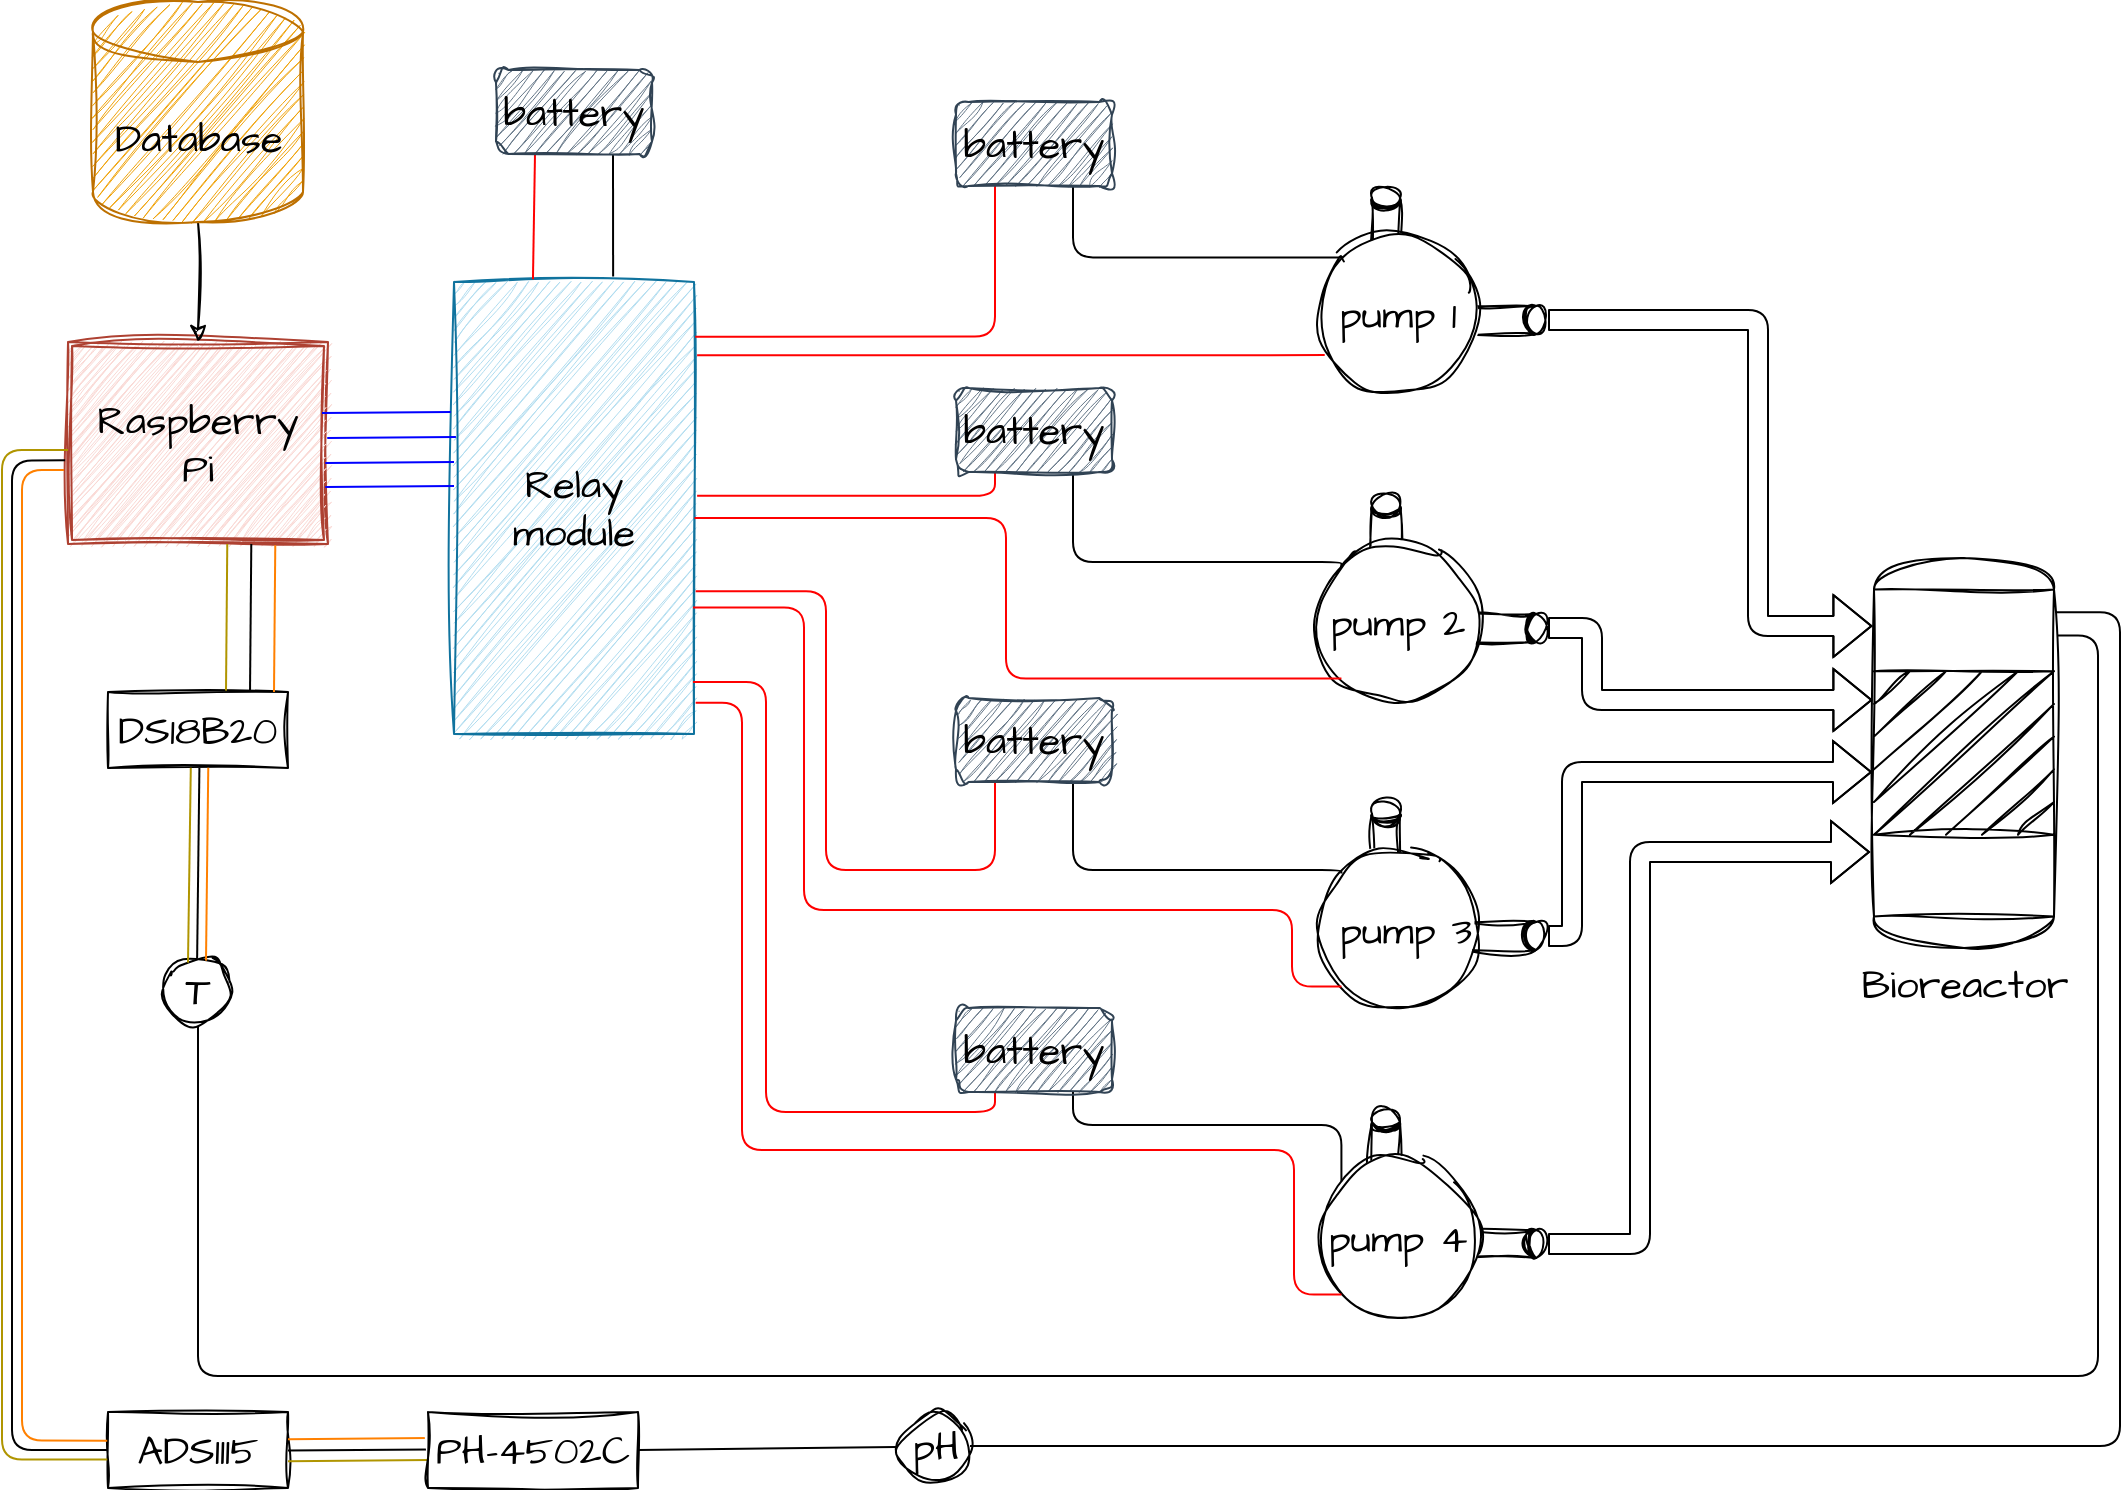 <mxfile>
    <diagram id="8Ivfi7Xrlxy1uvxkMWFY" name="Page-1">
        <mxGraphModel dx="1541" dy="1060" grid="0" gridSize="10" guides="1" tooltips="1" connect="1" arrows="1" fold="1" page="1" pageScale="1" pageWidth="1100" pageHeight="850" background="#ffffff" math="0" shadow="0">
            <root>
                <mxCell id="0"/>
                <mxCell id="1" parent="0"/>
                <mxCell id="34" value="" style="group" parent="1" vertex="1" connectable="0">
                    <mxGeometry x="675" y="142" width="115" height="566" as="geometry"/>
                </mxCell>
                <mxCell id="19" value="" style="group" parent="34" vertex="1" connectable="0">
                    <mxGeometry width="115" height="104" as="geometry"/>
                </mxCell>
                <mxCell id="17" value="" style="shape=datastore;whiteSpace=wrap;html=1;sketch=1;hachureGap=4;jiggle=2;curveFitting=1;strokeColor=#000000;fontFamily=Architects Daughter;fontSource=https%3A%2F%2Ffonts.googleapis.com%2Fcss%3Ffamily%3DArchitects%2BDaughter;fontSize=20;fontColor=#000000;fillColor=#FFFFFF;gradientColor=none;rotation=90;" parent="19" vertex="1">
                    <mxGeometry x="84" y="43" width="14" height="48" as="geometry"/>
                </mxCell>
                <mxCell id="18" value="" style="shape=datastore;whiteSpace=wrap;html=1;sketch=1;hachureGap=4;jiggle=2;curveFitting=1;strokeColor=#000000;fontFamily=Architects Daughter;fontSource=https%3A%2F%2Ffonts.googleapis.com%2Fcss%3Ffamily%3DArchitects%2BDaughter;fontSize=20;fontColor=#000000;fillColor=#FFFFFF;gradientColor=none;rotation=0;" parent="19" vertex="1">
                    <mxGeometry x="27" width="14" height="48" as="geometry"/>
                </mxCell>
                <mxCell id="15" value="pump 1" style="ellipse;whiteSpace=wrap;html=1;aspect=fixed;sketch=1;hachureGap=4;jiggle=2;curveFitting=1;strokeColor=#000000;fontFamily=Architects Daughter;fontSource=https%3A%2F%2Ffonts.googleapis.com%2Fcss%3Ffamily%3DArchitects%2BDaughter;fontSize=20;fontColor=#000000;fillColor=#FFFFFF;gradientColor=none;" parent="19" vertex="1">
                    <mxGeometry y="24" width="80" height="80" as="geometry"/>
                </mxCell>
                <mxCell id="20" value="" style="group" parent="34" vertex="1" connectable="0">
                    <mxGeometry y="462" width="115" height="104" as="geometry"/>
                </mxCell>
                <mxCell id="22" value="" style="shape=datastore;whiteSpace=wrap;html=1;sketch=1;hachureGap=4;jiggle=2;curveFitting=1;strokeColor=#000000;fontFamily=Architects Daughter;fontSource=https%3A%2F%2Ffonts.googleapis.com%2Fcss%3Ffamily%3DArchitects%2BDaughter;fontSize=20;fontColor=#000000;fillColor=#FFFFFF;gradientColor=none;rotation=90;" parent="20" vertex="1">
                    <mxGeometry x="84" y="43" width="14" height="48" as="geometry"/>
                </mxCell>
                <mxCell id="23" value="" style="shape=datastore;whiteSpace=wrap;html=1;sketch=1;hachureGap=4;jiggle=2;curveFitting=1;strokeColor=#000000;fontFamily=Architects Daughter;fontSource=https%3A%2F%2Ffonts.googleapis.com%2Fcss%3Ffamily%3DArchitects%2BDaughter;fontSize=20;fontColor=#000000;fillColor=#FFFFFF;gradientColor=none;rotation=0;" parent="20" vertex="1">
                    <mxGeometry x="27" width="14" height="48" as="geometry"/>
                </mxCell>
                <mxCell id="21" value="pump 4" style="ellipse;whiteSpace=wrap;html=1;aspect=fixed;sketch=1;hachureGap=4;jiggle=2;curveFitting=1;strokeColor=#000000;fontFamily=Architects Daughter;fontSource=https%3A%2F%2Ffonts.googleapis.com%2Fcss%3Ffamily%3DArchitects%2BDaughter;fontSize=20;fontColor=#000000;fillColor=#FFFFFF;gradientColor=none;" parent="20" vertex="1">
                    <mxGeometry y="24" width="80" height="80" as="geometry"/>
                </mxCell>
                <mxCell id="25" value="" style="group" parent="34" vertex="1" connectable="0">
                    <mxGeometry y="308" width="115" height="104" as="geometry"/>
                </mxCell>
                <mxCell id="33" style="edgeStyle=none;sketch=1;hachureGap=4;jiggle=2;curveFitting=1;html=1;exitX=0.5;exitY=1;exitDx=0;exitDy=0;strokeColor=#000000;fontFamily=Architects Daughter;fontSource=https%3A%2F%2Ffonts.googleapis.com%2Fcss%3Ffamily%3DArchitects%2BDaughter;fontSize=16;fontColor=#000000;" parent="25" source="27" target="26" edge="1">
                    <mxGeometry relative="1" as="geometry"/>
                </mxCell>
                <mxCell id="27" value="" style="shape=datastore;whiteSpace=wrap;html=1;sketch=1;hachureGap=4;jiggle=2;curveFitting=1;strokeColor=#000000;fontFamily=Architects Daughter;fontSource=https%3A%2F%2Ffonts.googleapis.com%2Fcss%3Ffamily%3DArchitects%2BDaughter;fontSize=20;fontColor=#000000;fillColor=#FFFFFF;gradientColor=none;rotation=90;" parent="25" vertex="1">
                    <mxGeometry x="84" y="43" width="14" height="48" as="geometry"/>
                </mxCell>
                <mxCell id="28" value="" style="shape=datastore;whiteSpace=wrap;html=1;sketch=1;hachureGap=4;jiggle=2;curveFitting=1;strokeColor=#000000;fontFamily=Architects Daughter;fontSource=https%3A%2F%2Ffonts.googleapis.com%2Fcss%3Ffamily%3DArchitects%2BDaughter;fontSize=20;fontColor=#000000;fillColor=#FFFFFF;gradientColor=none;rotation=0;" parent="25" vertex="1">
                    <mxGeometry x="27" width="14" height="48" as="geometry"/>
                </mxCell>
                <mxCell id="26" value="&amp;nbsp;pump 3" style="ellipse;whiteSpace=wrap;html=1;aspect=fixed;sketch=1;hachureGap=4;jiggle=2;curveFitting=1;strokeColor=#000000;fontFamily=Architects Daughter;fontSource=https%3A%2F%2Ffonts.googleapis.com%2Fcss%3Ffamily%3DArchitects%2BDaughter;fontSize=20;fontColor=#000000;fillColor=#FFFFFF;gradientColor=none;" parent="25" vertex="1">
                    <mxGeometry y="24" width="80" height="80" as="geometry"/>
                </mxCell>
                <mxCell id="29" value="" style="group;" parent="34" vertex="1" connectable="0">
                    <mxGeometry y="154" width="115" height="104" as="geometry"/>
                </mxCell>
                <mxCell id="31" value="" style="shape=datastore;whiteSpace=wrap;html=1;sketch=1;hachureGap=4;jiggle=2;curveFitting=1;strokeColor=#000000;fontFamily=Architects Daughter;fontSource=https%3A%2F%2Ffonts.googleapis.com%2Fcss%3Ffamily%3DArchitects%2BDaughter;fontSize=20;fontColor=#000000;fillColor=#FFFFFF;gradientColor=none;rotation=90;" parent="29" vertex="1">
                    <mxGeometry x="84" y="43" width="14" height="48" as="geometry"/>
                </mxCell>
                <mxCell id="32" value="" style="shape=datastore;whiteSpace=wrap;html=1;sketch=1;hachureGap=4;jiggle=2;curveFitting=1;strokeColor=#000000;fontFamily=Architects Daughter;fontSource=https%3A%2F%2Ffonts.googleapis.com%2Fcss%3Ffamily%3DArchitects%2BDaughter;fontSize=20;fontColor=#000000;fillColor=#FFFFFF;gradientColor=none;rotation=0;" parent="29" vertex="1">
                    <mxGeometry x="27" width="14" height="48" as="geometry"/>
                </mxCell>
                <mxCell id="30" value="pump 2" style="ellipse;whiteSpace=wrap;html=1;aspect=fixed;sketch=1;hachureGap=4;jiggle=2;curveFitting=1;strokeColor=#000000;fontFamily=Architects Daughter;fontSource=https%3A%2F%2Ffonts.googleapis.com%2Fcss%3Ffamily%3DArchitects%2BDaughter;fontSize=20;fontColor=#000000;fillColor=#FFFFFF;gradientColor=none;" parent="29" vertex="1">
                    <mxGeometry y="24" width="80" height="80" as="geometry"/>
                </mxCell>
                <mxCell id="2" value="&lt;font color=&quot;#000000&quot;&gt;Raspberry Pi&lt;/font&gt;" style="shape=ext;double=1;rounded=0;whiteSpace=wrap;html=1;hachureGap=4;fontFamily=Architects Daughter;fontSource=https%3A%2F%2Ffonts.googleapis.com%2Fcss%3Ffamily%3DArchitects%2BDaughter;fontSize=20;fillColor=#fad9d5;strokeColor=#ae4132;sketch=1;curveFitting=1;jiggle=2;" parent="1" vertex="1">
                    <mxGeometry x="50" y="220" width="130" height="101" as="geometry"/>
                </mxCell>
                <mxCell id="3" value="Bioreactor" style="shape=mxgraph.pid.vessels.reactor;html=1;pointerEvents=1;align=center;verticalLabelPosition=bottom;verticalAlign=top;dashed=0;hachureGap=4;strokeColor=#000000;fontFamily=Architects Daughter;fontSource=https%3A%2F%2Ffonts.googleapis.com%2Fcss%3Ffamily%3DArchitects%2BDaughter;fontSize=20;fontColor=#000000;fillColor=#FFFFFF;rounded=0;sketch=1;curveFitting=1;jiggle=2;gradientColor=none;" parent="1" vertex="1">
                    <mxGeometry x="953" y="328" width="90" height="195" as="geometry"/>
                </mxCell>
                <mxCell id="6" style="edgeStyle=none;hachureGap=4;html=1;exitX=0.5;exitY=1;exitDx=0;exitDy=0;exitPerimeter=0;entryX=0.5;entryY=0;entryDx=0;entryDy=0;fontFamily=Architects Daughter;fontSource=https%3A%2F%2Ffonts.googleapis.com%2Fcss%3Ffamily%3DArchitects%2BDaughter;fontSize=16;fontColor=#000000;strokeColor=#000000;rounded=0;sketch=1;curveFitting=1;jiggle=2;" parent="1" source="5" target="2" edge="1">
                    <mxGeometry relative="1" as="geometry"/>
                </mxCell>
                <mxCell id="5" value="Database" style="shape=cylinder3;whiteSpace=wrap;html=1;boundedLbl=1;backgroundOutline=1;size=15;hachureGap=4;fontFamily=Architects Daughter;fontSource=https%3A%2F%2Ffonts.googleapis.com%2Fcss%3Ffamily%3DArchitects%2BDaughter;fontSize=20;rounded=0;sketch=1;curveFitting=1;jiggle=2;fillColor=#f0a30a;fontColor=#000000;strokeColor=#BD7000;" parent="1" vertex="1">
                    <mxGeometry x="62.5" y="50" width="105" height="110" as="geometry"/>
                </mxCell>
                <mxCell id="7" value="&lt;font color=&quot;#000000&quot;&gt;Relay module&lt;/font&gt;" style="rounded=0;whiteSpace=wrap;html=1;sketch=1;hachureGap=4;jiggle=2;curveFitting=1;fontFamily=Architects Daughter;fontSource=https%3A%2F%2Ffonts.googleapis.com%2Fcss%3Ffamily%3DArchitects%2BDaughter;fontSize=20;fillColor=#b1ddf0;strokeColor=#10739e;" parent="1" vertex="1">
                    <mxGeometry x="243" y="190" width="120" height="226" as="geometry"/>
                </mxCell>
                <mxCell id="40" style="edgeStyle=orthogonalEdgeStyle;hachureGap=4;html=1;exitX=0.75;exitY=1;exitDx=0;exitDy=0;entryX=0;entryY=0;entryDx=0;entryDy=0;strokeColor=#000000;fontFamily=Architects Daughter;fontSource=https%3A%2F%2Ffonts.googleapis.com%2Fcss%3Ffamily%3DArchitects%2BDaughter;fontSize=16;fontColor=#000000;endArrow=none;endFill=0;" parent="1" source="37" target="15" edge="1">
                    <mxGeometry relative="1" as="geometry">
                        <Array as="points">
                            <mxPoint x="553" y="178"/>
                        </Array>
                    </mxGeometry>
                </mxCell>
                <mxCell id="43" style="edgeStyle=orthogonalEdgeStyle;sketch=0;hachureGap=4;jiggle=2;curveFitting=1;html=1;exitX=0.25;exitY=1;exitDx=0;exitDy=0;entryX=1.005;entryY=0.121;entryDx=0;entryDy=0;entryPerimeter=0;strokeColor=#FF0000;fontFamily=Architects Daughter;fontSource=https%3A%2F%2Ffonts.googleapis.com%2Fcss%3Ffamily%3DArchitects%2BDaughter;fontSize=16;fontColor=#000000;endArrow=none;endFill=0;" parent="1" source="37" target="7" edge="1">
                    <mxGeometry relative="1" as="geometry"/>
                </mxCell>
                <mxCell id="37" value="battery" style="rounded=1;whiteSpace=wrap;html=1;sketch=1;hachureGap=4;jiggle=2;curveFitting=1;strokeColor=#314354;fontFamily=Architects Daughter;fontSource=https%3A%2F%2Ffonts.googleapis.com%2Fcss%3Ffamily%3DArchitects%2BDaughter;fontSize=20;fontColor=#000000;fillColor=#647687;" parent="1" vertex="1">
                    <mxGeometry x="494" y="100" width="78" height="42" as="geometry"/>
                </mxCell>
                <mxCell id="44" style="sketch=0;hachureGap=4;jiggle=2;curveFitting=1;html=1;exitX=0.042;exitY=0.757;exitDx=0;exitDy=0;entryX=1.013;entryY=0.162;entryDx=0;entryDy=0;entryPerimeter=0;strokeColor=#FF0000;fontFamily=Architects Daughter;fontSource=https%3A%2F%2Ffonts.googleapis.com%2Fcss%3Ffamily%3DArchitects%2BDaughter;fontSize=16;fontColor=#000000;endArrow=none;endFill=0;exitPerimeter=0;" parent="1" source="15" target="7" edge="1">
                    <mxGeometry relative="1" as="geometry"/>
                </mxCell>
                <mxCell id="46" style="edgeStyle=orthogonalEdgeStyle;sketch=0;hachureGap=4;jiggle=2;curveFitting=1;html=1;exitX=0.25;exitY=1;exitDx=0;exitDy=0;entryX=1.013;entryY=0.473;entryDx=0;entryDy=0;entryPerimeter=0;strokeColor=#FF0000;fontFamily=Architects Daughter;fontSource=https%3A%2F%2Ffonts.googleapis.com%2Fcss%3Ffamily%3DArchitects%2BDaughter;fontSize=16;fontColor=#FF0000;endArrow=none;endFill=0;" parent="1" source="45" target="7" edge="1">
                    <mxGeometry relative="1" as="geometry"/>
                </mxCell>
                <mxCell id="47" style="edgeStyle=orthogonalEdgeStyle;sketch=0;hachureGap=4;jiggle=2;curveFitting=1;html=1;exitX=0.75;exitY=1;exitDx=0;exitDy=0;entryX=0;entryY=0;entryDx=0;entryDy=0;strokeColor=#000000;fontFamily=Architects Daughter;fontSource=https%3A%2F%2Ffonts.googleapis.com%2Fcss%3Ffamily%3DArchitects%2BDaughter;fontSize=16;fontColor=#000000;endArrow=none;endFill=0;" parent="1" source="45" target="30" edge="1">
                    <mxGeometry relative="1" as="geometry">
                        <Array as="points">
                            <mxPoint x="553" y="330"/>
                            <mxPoint x="687" y="330"/>
                        </Array>
                    </mxGeometry>
                </mxCell>
                <mxCell id="45" value="battery" style="rounded=1;whiteSpace=wrap;html=1;sketch=1;hachureGap=4;jiggle=2;curveFitting=1;fontFamily=Architects Daughter;fontSource=https%3A%2F%2Ffonts.googleapis.com%2Fcss%3Ffamily%3DArchitects%2BDaughter;fontSize=20;fillColor=#647687;fontColor=#000000;strokeColor=#314354;" parent="1" vertex="1">
                    <mxGeometry x="494" y="243" width="78" height="42" as="geometry"/>
                </mxCell>
                <mxCell id="48" style="edgeStyle=orthogonalEdgeStyle;sketch=0;hachureGap=4;jiggle=2;curveFitting=1;html=1;exitX=0;exitY=1;exitDx=0;exitDy=0;entryX=1.002;entryY=0.522;entryDx=0;entryDy=0;entryPerimeter=0;strokeColor=#FF0000;fontFamily=Architects Daughter;fontSource=https%3A%2F%2Ffonts.googleapis.com%2Fcss%3Ffamily%3DArchitects%2BDaughter;fontSize=16;fontColor=#000000;endArrow=none;endFill=0;" parent="1" source="30" target="7" edge="1">
                    <mxGeometry relative="1" as="geometry"/>
                </mxCell>
                <mxCell id="50" style="edgeStyle=orthogonalEdgeStyle;sketch=0;hachureGap=4;jiggle=2;curveFitting=1;html=1;exitX=0.25;exitY=1;exitDx=0;exitDy=0;entryX=1.007;entryY=0.684;entryDx=0;entryDy=0;entryPerimeter=0;strokeColor=#FF0000;fontFamily=Architects Daughter;fontSource=https%3A%2F%2Ffonts.googleapis.com%2Fcss%3Ffamily%3DArchitects%2BDaughter;fontSize=16;fontColor=#000000;endArrow=none;endFill=0;" parent="1" source="49" target="7" edge="1">
                    <mxGeometry relative="1" as="geometry">
                        <Array as="points">
                            <mxPoint x="513" y="484"/>
                            <mxPoint x="429" y="484"/>
                            <mxPoint x="429" y="345"/>
                        </Array>
                    </mxGeometry>
                </mxCell>
                <mxCell id="51" style="edgeStyle=orthogonalEdgeStyle;sketch=0;hachureGap=4;jiggle=2;curveFitting=1;html=1;exitX=0.75;exitY=1;exitDx=0;exitDy=0;entryX=0;entryY=0;entryDx=0;entryDy=0;strokeColor=#000000;fontFamily=Architects Daughter;fontSource=https%3A%2F%2Ffonts.googleapis.com%2Fcss%3Ffamily%3DArchitects%2BDaughter;fontSize=16;fontColor=#000000;endArrow=none;endFill=0;" parent="1" source="49" target="26" edge="1">
                    <mxGeometry relative="1" as="geometry">
                        <Array as="points">
                            <mxPoint x="553" y="484"/>
                            <mxPoint x="687" y="484"/>
                        </Array>
                    </mxGeometry>
                </mxCell>
                <mxCell id="49" value="battery" style="rounded=1;whiteSpace=wrap;html=1;sketch=1;hachureGap=4;jiggle=2;curveFitting=1;strokeColor=#314354;fontFamily=Architects Daughter;fontSource=https%3A%2F%2Ffonts.googleapis.com%2Fcss%3Ffamily%3DArchitects%2BDaughter;fontSize=20;fontColor=#000000;fillColor=#647687;" parent="1" vertex="1">
                    <mxGeometry x="494" y="398" width="78" height="42" as="geometry"/>
                </mxCell>
                <mxCell id="52" style="edgeStyle=orthogonalEdgeStyle;sketch=0;hachureGap=4;jiggle=2;curveFitting=1;html=1;exitX=0;exitY=1;exitDx=0;exitDy=0;entryX=0.996;entryY=0.72;entryDx=0;entryDy=0;entryPerimeter=0;strokeColor=#FF0000;fontFamily=Architects Daughter;fontSource=https%3A%2F%2Ffonts.googleapis.com%2Fcss%3Ffamily%3DArchitects%2BDaughter;fontSize=16;fontColor=#000000;endArrow=none;endFill=0;" parent="1" source="26" target="7" edge="1">
                    <mxGeometry relative="1" as="geometry">
                        <Array as="points">
                            <mxPoint x="662" y="542"/>
                            <mxPoint x="662" y="504"/>
                            <mxPoint x="418" y="504"/>
                            <mxPoint x="418" y="353"/>
                        </Array>
                    </mxGeometry>
                </mxCell>
                <mxCell id="54" style="edgeStyle=orthogonalEdgeStyle;sketch=0;hachureGap=4;jiggle=2;curveFitting=1;html=1;exitX=0.75;exitY=1;exitDx=0;exitDy=0;entryX=0;entryY=0;entryDx=0;entryDy=0;strokeColor=#000000;fontFamily=Architects Daughter;fontSource=https%3A%2F%2Ffonts.googleapis.com%2Fcss%3Ffamily%3DArchitects%2BDaughter;fontSize=16;fontColor=#000000;endArrow=none;endFill=0;" parent="1" source="53" target="21" edge="1">
                    <mxGeometry relative="1" as="geometry"/>
                </mxCell>
                <mxCell id="56" style="edgeStyle=orthogonalEdgeStyle;sketch=0;hachureGap=4;jiggle=2;curveFitting=1;html=1;exitX=0.25;exitY=1;exitDx=0;exitDy=0;entryX=0.996;entryY=0.885;entryDx=0;entryDy=0;entryPerimeter=0;strokeColor=#FF0000;fontFamily=Architects Daughter;fontSource=https%3A%2F%2Ffonts.googleapis.com%2Fcss%3Ffamily%3DArchitects%2BDaughter;fontSize=16;fontColor=#000000;endArrow=none;endFill=0;" parent="1" source="53" target="7" edge="1">
                    <mxGeometry relative="1" as="geometry">
                        <Array as="points">
                            <mxPoint x="513" y="605"/>
                            <mxPoint x="399" y="605"/>
                            <mxPoint x="399" y="390"/>
                        </Array>
                    </mxGeometry>
                </mxCell>
                <mxCell id="53" value="battery" style="rounded=1;whiteSpace=wrap;html=1;sketch=1;hachureGap=4;jiggle=2;curveFitting=1;strokeColor=#314354;fontFamily=Architects Daughter;fontSource=https%3A%2F%2Ffonts.googleapis.com%2Fcss%3Ffamily%3DArchitects%2BDaughter;fontSize=20;fontColor=#000000;fillColor=#647687;" parent="1" vertex="1">
                    <mxGeometry x="494" y="553" width="78" height="42" as="geometry"/>
                </mxCell>
                <mxCell id="55" style="edgeStyle=orthogonalEdgeStyle;sketch=0;hachureGap=4;jiggle=2;curveFitting=1;html=1;exitX=0;exitY=1;exitDx=0;exitDy=0;entryX=1.007;entryY=0.931;entryDx=0;entryDy=0;entryPerimeter=0;strokeColor=#FF0000;fontFamily=Architects Daughter;fontSource=https%3A%2F%2Ffonts.googleapis.com%2Fcss%3Ffamily%3DArchitects%2BDaughter;fontSize=16;fontColor=#000000;endArrow=none;endFill=0;" parent="1" source="21" target="7" edge="1">
                    <mxGeometry relative="1" as="geometry">
                        <Array as="points">
                            <mxPoint x="663" y="696"/>
                            <mxPoint x="663" y="624"/>
                            <mxPoint x="387" y="624"/>
                            <mxPoint x="387" y="400"/>
                        </Array>
                    </mxGeometry>
                </mxCell>
                <mxCell id="58" style="sketch=0;hachureGap=4;jiggle=2;curveFitting=1;html=1;exitX=0.25;exitY=1;exitDx=0;exitDy=0;entryX=0.329;entryY=-0.006;entryDx=0;entryDy=0;entryPerimeter=0;strokeColor=#FF0000;fontFamily=Architects Daughter;fontSource=https%3A%2F%2Ffonts.googleapis.com%2Fcss%3Ffamily%3DArchitects%2BDaughter;fontSize=16;fontColor=#000000;endArrow=none;endFill=0;" parent="1" source="57" target="7" edge="1">
                    <mxGeometry relative="1" as="geometry"/>
                </mxCell>
                <mxCell id="59" style="edgeStyle=none;sketch=0;hachureGap=4;jiggle=2;curveFitting=1;html=1;exitX=0.75;exitY=1;exitDx=0;exitDy=0;entryX=0.663;entryY=-0.012;entryDx=0;entryDy=0;entryPerimeter=0;strokeColor=#000000;fontFamily=Architects Daughter;fontSource=https%3A%2F%2Ffonts.googleapis.com%2Fcss%3Ffamily%3DArchitects%2BDaughter;fontSize=16;fontColor=#000000;endArrow=none;endFill=0;" parent="1" source="57" target="7" edge="1">
                    <mxGeometry relative="1" as="geometry"/>
                </mxCell>
                <mxCell id="57" value="battery" style="rounded=1;whiteSpace=wrap;html=1;sketch=1;hachureGap=4;jiggle=2;curveFitting=1;fontFamily=Architects Daughter;fontSource=https%3A%2F%2Ffonts.googleapis.com%2Fcss%3Ffamily%3DArchitects%2BDaughter;fontSize=20;fillColor=#647687;strokeColor=#314354;fontColor=#000000;" parent="1" vertex="1">
                    <mxGeometry x="264" y="84" width="78" height="42" as="geometry"/>
                </mxCell>
                <mxCell id="71" value="" style="endArrow=none;html=1;sketch=0;hachureGap=4;jiggle=2;curveFitting=1;strokeColor=#0000FF;fontFamily=Architects Daughter;fontSource=https%3A%2F%2Ffonts.googleapis.com%2Fcss%3Ffamily%3DArchitects%2BDaughter;fontSize=16;fontColor=#000000;exitX=0.997;exitY=0.475;exitDx=0;exitDy=0;exitPerimeter=0;entryX=0.008;entryY=0.343;entryDx=0;entryDy=0;entryPerimeter=0;" parent="1" source="2" target="7" edge="1">
                    <mxGeometry width="50" height="50" relative="1" as="geometry">
                        <mxPoint x="157" y="397" as="sourcePoint"/>
                        <mxPoint x="231" y="267" as="targetPoint"/>
                    </mxGeometry>
                </mxCell>
                <mxCell id="74" value="" style="endArrow=none;html=1;sketch=0;hachureGap=4;jiggle=2;curveFitting=1;strokeColor=#0000FF;fontFamily=Architects Daughter;fontSource=https%3A%2F%2Ffonts.googleapis.com%2Fcss%3Ffamily%3DArchitects%2BDaughter;fontSize=16;fontColor=#000000;exitX=0.997;exitY=0.475;exitDx=0;exitDy=0;exitPerimeter=0;entryX=0.008;entryY=0.343;entryDx=0;entryDy=0;entryPerimeter=0;" parent="1" edge="1">
                    <mxGeometry width="50" height="50" relative="1" as="geometry">
                        <mxPoint x="178.65" y="280.455" as="sourcePoint"/>
                        <mxPoint x="243.0" y="279.998" as="targetPoint"/>
                    </mxGeometry>
                </mxCell>
                <mxCell id="75" value="" style="endArrow=none;html=1;sketch=0;hachureGap=4;jiggle=2;curveFitting=1;strokeColor=#0000FF;fontFamily=Architects Daughter;fontSource=https%3A%2F%2Ffonts.googleapis.com%2Fcss%3Ffamily%3DArchitects%2BDaughter;fontSize=16;fontColor=#000000;exitX=0.997;exitY=0.475;exitDx=0;exitDy=0;exitPerimeter=0;entryX=0.008;entryY=0.343;entryDx=0;entryDy=0;entryPerimeter=0;" parent="1" edge="1">
                    <mxGeometry width="50" height="50" relative="1" as="geometry">
                        <mxPoint x="177.0" y="255.455" as="sourcePoint"/>
                        <mxPoint x="241.35" y="254.998" as="targetPoint"/>
                    </mxGeometry>
                </mxCell>
                <mxCell id="76" value="" style="endArrow=none;html=1;sketch=0;hachureGap=4;jiggle=2;curveFitting=1;strokeColor=#0000FF;fontFamily=Architects Daughter;fontSource=https%3A%2F%2Ffonts.googleapis.com%2Fcss%3Ffamily%3DArchitects%2BDaughter;fontSize=16;fontColor=#000000;exitX=0.997;exitY=0.475;exitDx=0;exitDy=0;exitPerimeter=0;entryX=0.008;entryY=0.343;entryDx=0;entryDy=0;entryPerimeter=0;" parent="1" edge="1">
                    <mxGeometry width="50" height="50" relative="1" as="geometry">
                        <mxPoint x="178.65" y="292.455" as="sourcePoint"/>
                        <mxPoint x="243.0" y="291.998" as="targetPoint"/>
                    </mxGeometry>
                </mxCell>
                <mxCell id="78" value="DS18B20" style="rounded=0;whiteSpace=wrap;html=1;hachureGap=4;strokeColor=#000000;strokeWidth=1;fontFamily=Architects Daughter;fontSource=https%3A%2F%2Ffonts.googleapis.com%2Fcss%3Ffamily%3DArchitects%2BDaughter;fontSize=20;fontColor=#000000;fillColor=#FFFFFF;gradientColor=none;sketch=1;curveFitting=1;jiggle=2;" parent="1" vertex="1">
                    <mxGeometry x="70" y="395" width="90" height="38" as="geometry"/>
                </mxCell>
                <mxCell id="79" value="" style="endArrow=none;html=1;sketch=0;hachureGap=4;jiggle=2;curveFitting=1;strokeColor=#000000;fontFamily=Architects Daughter;fontSource=https%3A%2F%2Ffonts.googleapis.com%2Fcss%3Ffamily%3DArchitects%2BDaughter;fontSize=16;fontColor=#000000;entryX=0.705;entryY=1;entryDx=0;entryDy=0;entryPerimeter=0;exitX=0.789;exitY=-0.018;exitDx=0;exitDy=0;exitPerimeter=0;" parent="1" source="78" target="2" edge="1">
                    <mxGeometry width="50" height="50" relative="1" as="geometry">
                        <mxPoint x="129" y="395" as="sourcePoint"/>
                        <mxPoint x="179" y="345" as="targetPoint"/>
                    </mxGeometry>
                </mxCell>
                <mxCell id="80" value="" style="endArrow=none;html=1;sketch=0;hachureGap=4;jiggle=2;curveFitting=1;strokeColor=#B09500;fontFamily=Architects Daughter;fontSource=https%3A%2F%2Ffonts.googleapis.com%2Fcss%3Ffamily%3DArchitects%2BDaughter;fontSize=16;fontColor=#000000;entryX=0.705;entryY=1;entryDx=0;entryDy=0;entryPerimeter=0;exitX=0.789;exitY=-0.018;exitDx=0;exitDy=0;exitPerimeter=0;fillColor=#e3c800;" parent="1" edge="1">
                    <mxGeometry width="50" height="50" relative="1" as="geometry">
                        <mxPoint x="129" y="394.316" as="sourcePoint"/>
                        <mxPoint x="129.64" y="321" as="targetPoint"/>
                    </mxGeometry>
                </mxCell>
                <mxCell id="81" value="" style="endArrow=none;html=1;sketch=0;hachureGap=4;jiggle=2;curveFitting=1;strokeColor=#FF8000;fontFamily=Architects Daughter;fontSource=https%3A%2F%2Ffonts.googleapis.com%2Fcss%3Ffamily%3DArchitects%2BDaughter;fontSize=16;fontColor=#000000;entryX=0.705;entryY=1;entryDx=0;entryDy=0;entryPerimeter=0;exitX=0.789;exitY=-0.018;exitDx=0;exitDy=0;exitPerimeter=0;" parent="1" edge="1">
                    <mxGeometry width="50" height="50" relative="1" as="geometry">
                        <mxPoint x="153" y="394.996" as="sourcePoint"/>
                        <mxPoint x="153.64" y="321.68" as="targetPoint"/>
                    </mxGeometry>
                </mxCell>
                <mxCell id="99" style="edgeStyle=orthogonalEdgeStyle;sketch=0;hachureGap=4;jiggle=2;curveFitting=1;html=1;exitX=0.5;exitY=1;exitDx=0;exitDy=0;strokeColor=#000000;fontFamily=Architects Daughter;fontSource=https%3A%2F%2Ffonts.googleapis.com%2Fcss%3Ffamily%3DArchitects%2BDaughter;fontSize=16;fontColor=#000000;endArrow=none;endFill=0;entryX=1.02;entryY=0.199;entryDx=0;entryDy=0;entryPerimeter=0;" parent="1" source="85" edge="1" target="3">
                    <mxGeometry relative="1" as="geometry">
                        <mxPoint x="952" y="486" as="targetPoint"/>
                        <Array as="points">
                            <mxPoint x="115" y="737"/>
                            <mxPoint x="1065" y="737"/>
                            <mxPoint x="1065" y="367"/>
                        </Array>
                    </mxGeometry>
                </mxCell>
                <mxCell id="85" value="T" style="ellipse;whiteSpace=wrap;html=1;aspect=fixed;sketch=1;hachureGap=4;jiggle=2;curveFitting=1;strokeColor=#000000;strokeWidth=1;fontFamily=Architects Daughter;fontSource=https%3A%2F%2Ffonts.googleapis.com%2Fcss%3Ffamily%3DArchitects%2BDaughter;fontSize=20;fontColor=#000000;fillColor=#FFFFFF;gradientColor=none;" parent="1" vertex="1">
                    <mxGeometry x="98" y="527" width="34" height="34" as="geometry"/>
                </mxCell>
                <mxCell id="86" value="" style="endArrow=none;html=1;sketch=0;hachureGap=4;jiggle=2;curveFitting=1;strokeColor=#B09500;fontFamily=Architects Daughter;fontSource=https%3A%2F%2Ffonts.googleapis.com%2Fcss%3Ffamily%3DArchitects%2BDaughter;fontSize=16;fontColor=#000000;entryX=0.46;entryY=0.996;entryDx=0;entryDy=0;entryPerimeter=0;exitX=0.789;exitY=-0.018;exitDx=0;exitDy=0;exitPerimeter=0;fillColor=#e3c800;" parent="1" target="78" edge="1">
                    <mxGeometry width="50" height="50" relative="1" as="geometry">
                        <mxPoint x="110" y="530.316" as="sourcePoint"/>
                        <mxPoint x="110.64" y="457" as="targetPoint"/>
                    </mxGeometry>
                </mxCell>
                <mxCell id="88" value="" style="endArrow=none;html=1;sketch=0;hachureGap=4;jiggle=2;curveFitting=1;strokeColor=#FF8000;fontFamily=Architects Daughter;fontSource=https%3A%2F%2Ffonts.googleapis.com%2Fcss%3Ffamily%3DArchitects%2BDaughter;fontSize=16;fontColor=#000000;entryX=0.557;entryY=0.998;entryDx=0;entryDy=0;entryPerimeter=0;exitX=0.789;exitY=-0.018;exitDx=0;exitDy=0;exitPerimeter=0;" parent="1" target="78" edge="1">
                    <mxGeometry width="50" height="50" relative="1" as="geometry">
                        <mxPoint x="119" y="529.316" as="sourcePoint"/>
                        <mxPoint x="119.64" y="456" as="targetPoint"/>
                    </mxGeometry>
                </mxCell>
                <mxCell id="89" value="" style="endArrow=none;html=1;sketch=0;hachureGap=4;jiggle=2;curveFitting=1;strokeColor=#000000;fontFamily=Architects Daughter;fontSource=https%3A%2F%2Ffonts.googleapis.com%2Fcss%3Ffamily%3DArchitects%2BDaughter;fontSize=16;fontColor=#000000;entryX=0.46;entryY=0.996;entryDx=0;entryDy=0;entryPerimeter=0;exitX=0.487;exitY=0.038;exitDx=0;exitDy=0;exitPerimeter=0;" parent="1" source="85" edge="1">
                    <mxGeometry width="50" height="50" relative="1" as="geometry">
                        <mxPoint x="114.3" y="530.466" as="sourcePoint"/>
                        <mxPoint x="115.7" y="432.998" as="targetPoint"/>
                    </mxGeometry>
                </mxCell>
                <mxCell id="92" value="ADS1115" style="rounded=0;whiteSpace=wrap;html=1;hachureGap=4;strokeColor=#000000;strokeWidth=1;fontFamily=Architects Daughter;fontSource=https%3A%2F%2Ffonts.googleapis.com%2Fcss%3Ffamily%3DArchitects%2BDaughter;fontSize=20;fontColor=#000000;fillColor=#FFFFFF;gradientColor=none;sketch=1;curveFitting=1;jiggle=2;" parent="1" vertex="1">
                    <mxGeometry x="70" y="755" width="90" height="38" as="geometry"/>
                </mxCell>
                <mxCell id="93" value="" style="endArrow=none;html=1;sketch=0;hachureGap=4;jiggle=2;curveFitting=1;strokeColor=#000000;fontFamily=Architects Daughter;fontSource=https%3A%2F%2Ffonts.googleapis.com%2Fcss%3Ffamily%3DArchitects%2BDaughter;fontSize=16;fontColor=#000000;edgeStyle=orthogonalEdgeStyle;exitX=0;exitY=0.5;exitDx=0;exitDy=0;entryX=-0.011;entryY=0.586;entryDx=0;entryDy=0;entryPerimeter=0;" parent="1" source="92" target="2" edge="1">
                    <mxGeometry width="50" height="50" relative="1" as="geometry">
                        <mxPoint x="105" y="710" as="sourcePoint"/>
                        <mxPoint x="49" y="270" as="targetPoint"/>
                        <Array as="points">
                            <mxPoint x="22" y="774"/>
                            <mxPoint x="22" y="279"/>
                        </Array>
                    </mxGeometry>
                </mxCell>
                <mxCell id="94" value="" style="endArrow=none;html=1;sketch=0;hachureGap=4;jiggle=2;curveFitting=1;strokeColor=#FF8000;fontFamily=Architects Daughter;fontSource=https%3A%2F%2Ffonts.googleapis.com%2Fcss%3Ffamily%3DArchitects%2BDaughter;fontSize=16;fontColor=#000000;edgeStyle=orthogonalEdgeStyle;exitX=-0.004;exitY=0.377;exitDx=0;exitDy=0;exitPerimeter=0;" parent="1" source="92" edge="1">
                    <mxGeometry width="50" height="50" relative="1" as="geometry">
                        <mxPoint x="74" y="777.0" as="sourcePoint"/>
                        <mxPoint x="48" y="284" as="targetPoint"/>
                        <Array as="points">
                            <mxPoint x="27" y="769"/>
                            <mxPoint x="27" y="284"/>
                            <mxPoint x="48" y="284"/>
                        </Array>
                    </mxGeometry>
                </mxCell>
                <mxCell id="95" value="" style="endArrow=none;html=1;sketch=0;hachureGap=4;jiggle=2;curveFitting=1;strokeColor=#B09500;fontFamily=Architects Daughter;fontSource=https%3A%2F%2Ffonts.googleapis.com%2Fcss%3Ffamily%3DArchitects%2BDaughter;fontSize=16;fontColor=#000000;edgeStyle=orthogonalEdgeStyle;exitX=-0.004;exitY=0.624;exitDx=0;exitDy=0;exitPerimeter=0;fillColor=#e3c800;" parent="1" source="92" target="2" edge="1">
                    <mxGeometry width="50" height="50" relative="1" as="geometry">
                        <mxPoint x="62.5" y="783" as="sourcePoint"/>
                        <mxPoint x="41.5" y="279" as="targetPoint"/>
                        <Array as="points">
                            <mxPoint x="17" y="779"/>
                            <mxPoint x="17" y="274"/>
                        </Array>
                    </mxGeometry>
                </mxCell>
                <mxCell id="98" style="edgeStyle=orthogonalEdgeStyle;sketch=0;hachureGap=4;jiggle=2;curveFitting=1;html=1;exitX=1;exitY=0.5;exitDx=0;exitDy=0;entryX=1.016;entryY=0.139;entryDx=0;entryDy=0;entryPerimeter=0;strokeColor=#000000;fontFamily=Architects Daughter;fontSource=https%3A%2F%2Ffonts.googleapis.com%2Fcss%3Ffamily%3DArchitects%2BDaughter;fontSize=16;fontColor=#000000;endArrow=none;endFill=0;" parent="1" source="97" target="3" edge="1">
                    <mxGeometry relative="1" as="geometry">
                        <Array as="points">
                            <mxPoint x="1076" y="772"/>
                            <mxPoint x="1076" y="355"/>
                        </Array>
                    </mxGeometry>
                </mxCell>
                <mxCell id="97" value="pH" style="ellipse;whiteSpace=wrap;html=1;aspect=fixed;sketch=1;hachureGap=4;jiggle=2;curveFitting=1;strokeColor=#000000;strokeWidth=1;fontFamily=Architects Daughter;fontSource=https%3A%2F%2Ffonts.googleapis.com%2Fcss%3Ffamily%3DArchitects%2BDaughter;fontSize=20;fontColor=#000000;fillColor=#FFFFFF;gradientColor=none;" parent="1" vertex="1">
                    <mxGeometry x="467" y="755" width="34" height="34" as="geometry"/>
                </mxCell>
                <mxCell id="101" style="edgeStyle=orthogonalEdgeStyle;sketch=0;hachureGap=4;jiggle=2;curveFitting=1;html=1;exitX=0.5;exitY=0;exitDx=0;exitDy=0;strokeColor=#000000;fontFamily=Architects Daughter;fontSource=https%3A%2F%2Ffonts.googleapis.com%2Fcss%3Ffamily%3DArchitects%2BDaughter;fontSize=16;fontColor=#000000;endArrow=classic;endFill=1;shape=flexArrow;" parent="1" source="27" edge="1">
                    <mxGeometry relative="1" as="geometry">
                        <Array as="points">
                            <mxPoint x="802" y="517"/>
                            <mxPoint x="802" y="435"/>
                        </Array>
                        <mxPoint x="952" y="435" as="targetPoint"/>
                    </mxGeometry>
                </mxCell>
                <mxCell id="106" value="" style="endArrow=none;html=1;hachureGap=4;strokeColor=#000000;fontFamily=Architects Daughter;fontSource=https%3A%2F%2Ffonts.googleapis.com%2Fcss%3Ffamily%3DArchitects%2BDaughter;fontSize=16;fontColor=#FF0000;exitX=0.999;exitY=0.711;exitDx=0;exitDy=0;exitPerimeter=0;entryX=0.009;entryY=0.777;entryDx=0;entryDy=0;entryPerimeter=0;fillColor=#e3c800;" edge="1" parent="1">
                    <mxGeometry width="50" height="50" relative="1" as="geometry">
                        <mxPoint x="160.0" y="774.298" as="sourcePoint"/>
                        <mxPoint x="230.396" y="773.698" as="targetPoint"/>
                    </mxGeometry>
                </mxCell>
                <mxCell id="107" value="" style="endArrow=none;html=1;hachureGap=4;strokeColor=#FF8000;fontFamily=Architects Daughter;fontSource=https%3A%2F%2Ffonts.googleapis.com%2Fcss%3Ffamily%3DArchitects%2BDaughter;fontSize=16;fontColor=#FF0000;exitX=0.999;exitY=0.711;exitDx=0;exitDy=0;exitPerimeter=0;entryX=0.009;entryY=0.777;entryDx=0;entryDy=0;entryPerimeter=0;fillColor=#e51400;" edge="1" parent="1">
                    <mxGeometry width="50" height="50" relative="1" as="geometry">
                        <mxPoint x="160" y="768.598" as="sourcePoint"/>
                        <mxPoint x="230.396" y="767.998" as="targetPoint"/>
                    </mxGeometry>
                </mxCell>
                <mxCell id="108" value="" style="endArrow=none;html=1;hachureGap=4;strokeColor=#B09500;fontFamily=Architects Daughter;fontSource=https%3A%2F%2Ffonts.googleapis.com%2Fcss%3Ffamily%3DArchitects%2BDaughter;fontSize=16;fontColor=#FF0000;exitX=0.999;exitY=0.711;exitDx=0;exitDy=0;exitPerimeter=0;entryX=0.009;entryY=0.777;entryDx=0;entryDy=0;entryPerimeter=0;fillColor=#e3c800;" edge="1" parent="1">
                    <mxGeometry width="50" height="50" relative="1" as="geometry">
                        <mxPoint x="160" y="779.598" as="sourcePoint"/>
                        <mxPoint x="230.396" y="778.998" as="targetPoint"/>
                    </mxGeometry>
                </mxCell>
                <mxCell id="109" value="PH-4502C" style="rounded=0;whiteSpace=wrap;html=1;hachureGap=4;strokeColor=#000000;strokeWidth=1;fontFamily=Architects Daughter;fontSource=https%3A%2F%2Ffonts.googleapis.com%2Fcss%3Ffamily%3DArchitects%2BDaughter;fontSize=20;fontColor=#000000;fillColor=#FFFFFF;gradientColor=none;sketch=1;curveFitting=1;jiggle=2;" vertex="1" parent="1">
                    <mxGeometry x="230" y="755" width="105" height="38" as="geometry"/>
                </mxCell>
                <mxCell id="110" value="" style="endArrow=none;html=1;sketch=0;hachureGap=4;jiggle=2;curveFitting=1;fontFamily=Architects Daughter;fontSource=https%3A%2F%2Ffonts.googleapis.com%2Fcss%3Ffamily%3DArchitects%2BDaughter;fontSize=16;fontColor=#FF0000;exitX=1;exitY=0.5;exitDx=0;exitDy=0;entryX=-0.085;entryY=0.513;entryDx=0;entryDy=0;entryPerimeter=0;strokeColor=#000000;" edge="1" parent="1" source="109" target="97">
                    <mxGeometry width="50" height="50" relative="1" as="geometry">
                        <mxPoint x="369" y="815" as="sourcePoint"/>
                        <mxPoint x="419" y="765" as="targetPoint"/>
                    </mxGeometry>
                </mxCell>
                <mxCell id="111" style="edgeStyle=orthogonalEdgeStyle;sketch=0;hachureGap=4;jiggle=2;curveFitting=1;html=1;exitX=0.5;exitY=0;exitDx=0;exitDy=0;strokeColor=#000000;fontFamily=Architects Daughter;fontSource=https%3A%2F%2Ffonts.googleapis.com%2Fcss%3Ffamily%3DArchitects%2BDaughter;fontSize=16;fontColor=#FF0000;shape=flexArrow;entryX=-0.009;entryY=0.364;entryDx=0;entryDy=0;entryPerimeter=0;" edge="1" parent="1" source="31" target="3">
                    <mxGeometry relative="1" as="geometry">
                        <mxPoint x="950" y="399" as="targetPoint"/>
                        <Array as="points">
                            <mxPoint x="812" y="363"/>
                            <mxPoint x="812" y="399"/>
                        </Array>
                    </mxGeometry>
                </mxCell>
                <mxCell id="112" style="edgeStyle=orthogonalEdgeStyle;sketch=0;hachureGap=4;jiggle=2;curveFitting=1;html=1;exitX=0.5;exitY=0;exitDx=0;exitDy=0;strokeColor=#000000;fontFamily=Architects Daughter;fontSource=https%3A%2F%2Ffonts.googleapis.com%2Fcss%3Ffamily%3DArchitects%2BDaughter;fontSize=16;fontColor=#FF0000;endArrow=classic;endFill=1;shape=flexArrow;" edge="1" parent="1" source="22">
                    <mxGeometry relative="1" as="geometry">
                        <mxPoint x="951" y="475" as="targetPoint"/>
                        <Array as="points">
                            <mxPoint x="836" y="671"/>
                            <mxPoint x="836" y="475"/>
                        </Array>
                    </mxGeometry>
                </mxCell>
                <mxCell id="113" style="edgeStyle=orthogonalEdgeStyle;sketch=0;hachureGap=4;jiggle=2;curveFitting=1;html=1;exitX=0.5;exitY=0;exitDx=0;exitDy=0;entryX=-0.009;entryY=0.172;entryDx=0;entryDy=0;entryPerimeter=0;strokeColor=#000000;fontFamily=Architects Daughter;fontSource=https%3A%2F%2Ffonts.googleapis.com%2Fcss%3Ffamily%3DArchitects%2BDaughter;fontSize=16;fontColor=#FF0000;endArrow=classic;endFill=1;shape=flexArrow;" edge="1" parent="1" source="17" target="3">
                    <mxGeometry relative="1" as="geometry">
                        <Array as="points">
                            <mxPoint x="895" y="209"/>
                            <mxPoint x="895" y="362"/>
                            <mxPoint x="952" y="362"/>
                        </Array>
                    </mxGeometry>
                </mxCell>
            </root>
        </mxGraphModel>
    </diagram>
</mxfile>